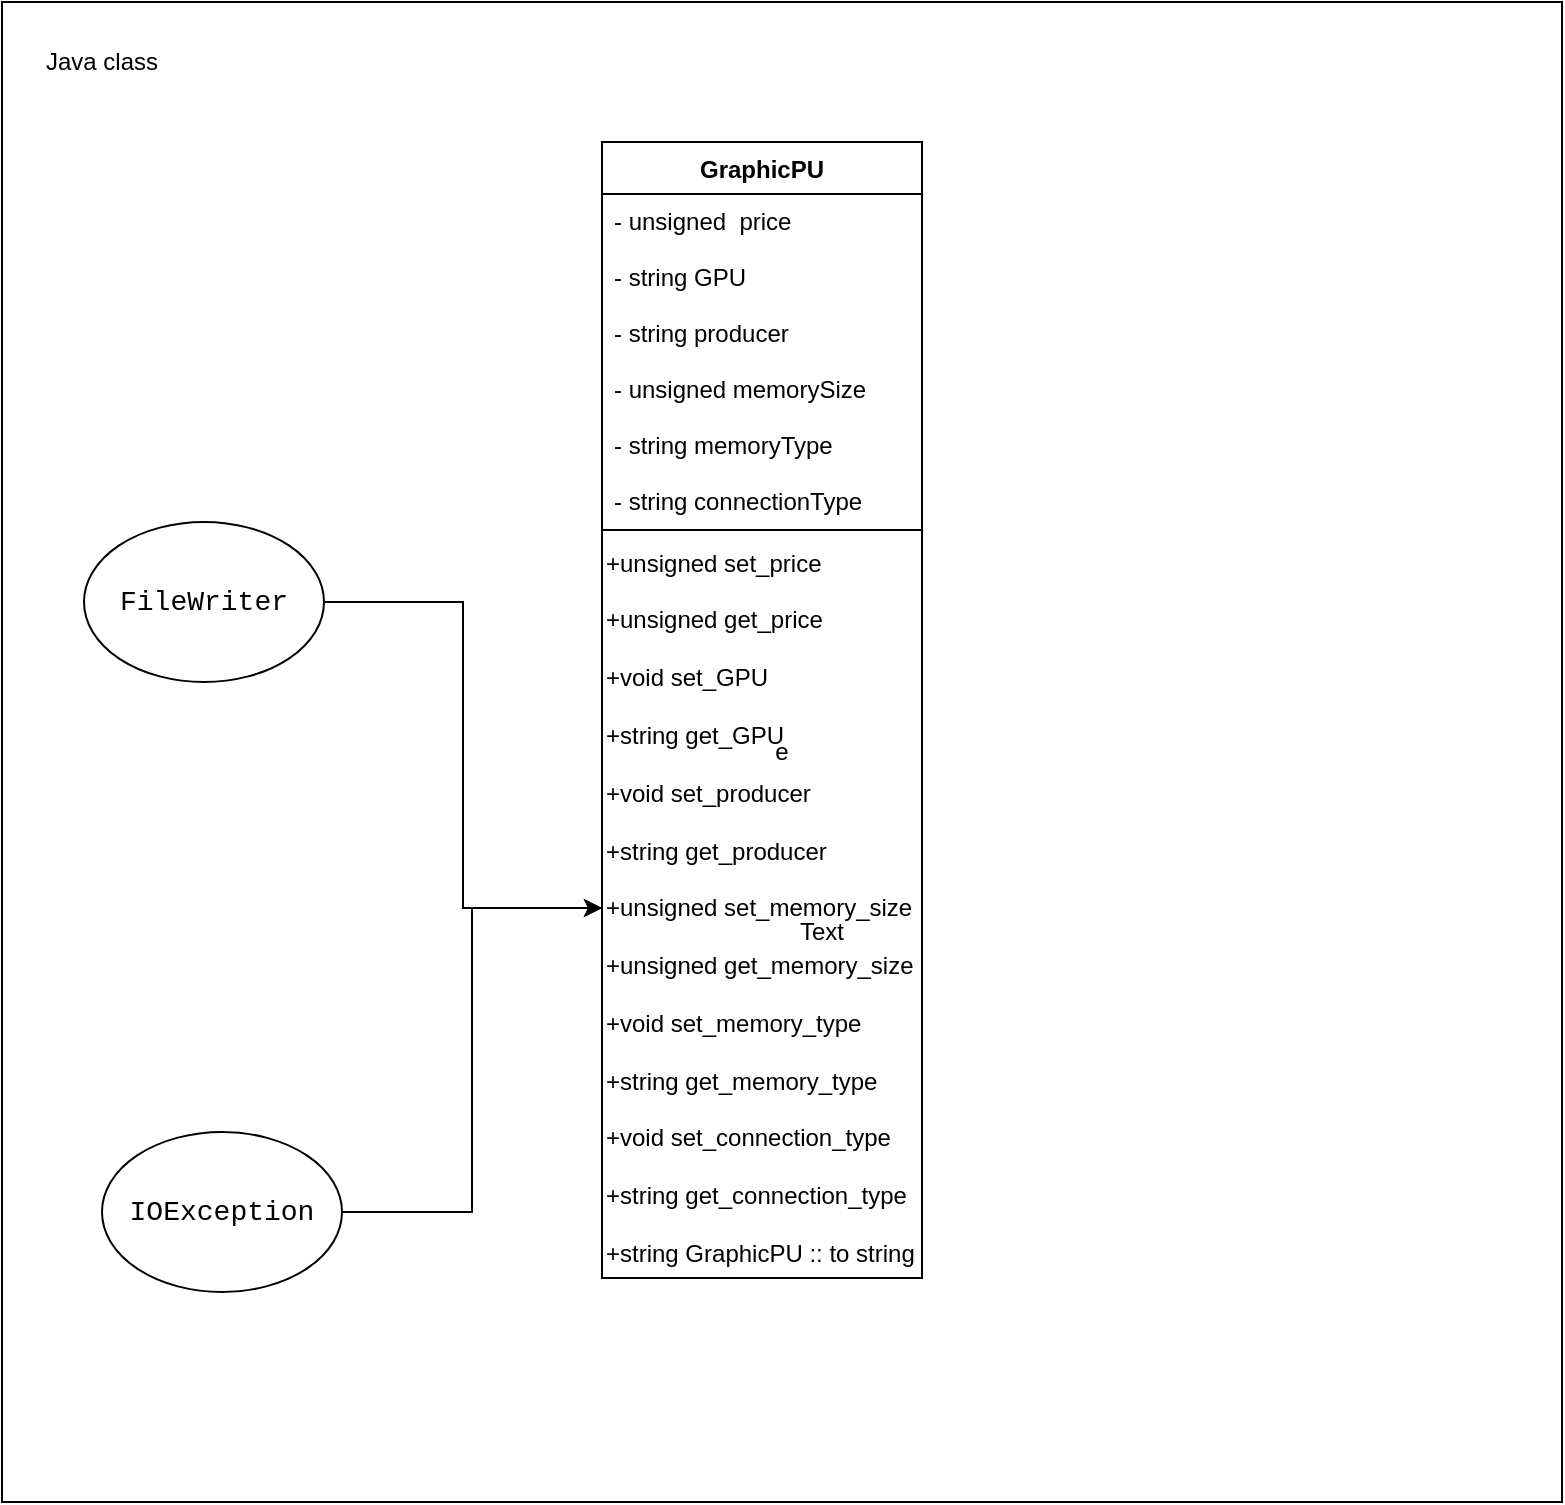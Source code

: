 <mxfile version="20.8.4" type="device"><diagram id="_JMDNCFbrh6s_jxA3eEi" name="Page-1"><mxGraphModel dx="2901" dy="1156" grid="1" gridSize="10" guides="1" tooltips="1" connect="1" arrows="1" fold="1" page="1" pageScale="1" pageWidth="827" pageHeight="1169" math="0" shadow="0"><root><mxCell id="0"/><mxCell id="1" parent="0"/><mxCell id="g5JPkSWFOs_D7WcfRwLG-1" value="е" style="rounded=0;whiteSpace=wrap;html=1;" vertex="1" parent="1"><mxGeometry x="-820" y="20" width="780" height="750" as="geometry"/></mxCell><mxCell id="AfM9OcuKI8aE-NQCO5EN-1" value="GraphicPU&#10;" style="swimlane;fontStyle=1;align=center;verticalAlign=top;childLayout=stackLayout;horizontal=1;startSize=26;horizontalStack=0;resizeParent=1;resizeParentMax=0;resizeLast=0;collapsible=1;marginBottom=0;" parent="1" vertex="1"><mxGeometry x="-520" y="90" width="160" height="568" as="geometry"/></mxCell><mxCell id="AfM9OcuKI8aE-NQCO5EN-2" value="- unsigned  price&#10;&#10;- string GPU&#10;&#10;- string producer&#10;&#10;- unsigned memorySize&#10;&#10;- string memoryType&#10;&#10;- string connectionType&#10; " style="text;strokeColor=none;fillColor=none;align=left;verticalAlign=top;spacingLeft=4;spacingRight=4;overflow=hidden;rotatable=0;points=[[0,0.5],[1,0.5]];portConstraint=eastwest;" parent="AfM9OcuKI8aE-NQCO5EN-1" vertex="1"><mxGeometry y="26" width="160" height="164" as="geometry"/></mxCell><mxCell id="AfM9OcuKI8aE-NQCO5EN-3" value="" style="line;strokeWidth=1;fillColor=none;align=left;verticalAlign=middle;spacingTop=-1;spacingLeft=3;spacingRight=3;rotatable=0;labelPosition=right;points=[];portConstraint=eastwest;strokeColor=inherit;" parent="AfM9OcuKI8aE-NQCO5EN-1" vertex="1"><mxGeometry y="190" width="160" height="8" as="geometry"/></mxCell><mxCell id="s0T8VlJ_Fb2o2GEsuDkI-6" value="+unsigned set_price&lt;br&gt;&lt;br&gt;+unsigned get_price&lt;br&gt;&lt;br&gt;+void set_GPU&lt;br&gt;&lt;br&gt;+string get_GPU&lt;br&gt;&lt;br&gt;+void set_producer&lt;br&gt;&lt;br&gt;+string get_producer&lt;br&gt;&lt;br&gt;+unsigned set_memory_size&lt;br&gt;&lt;br&gt;+unsigned get_memory_size&lt;br&gt;&lt;br&gt;+void set_memory_type&lt;br&gt;&lt;br&gt;+string get_memory_type&lt;br&gt;&lt;br&gt;+void set_connection_type&lt;br&gt;&lt;br&gt;+string get_connection_type&lt;br&gt;&lt;br&gt;+string GraphicPU :: to string" style="text;html=1;strokeColor=none;fillColor=none;align=left;verticalAlign=middle;whiteSpace=wrap;rounded=0;" parent="AfM9OcuKI8aE-NQCO5EN-1" vertex="1"><mxGeometry y="198" width="160" height="370" as="geometry"/></mxCell><mxCell id="g5JPkSWFOs_D7WcfRwLG-2" value="Text" style="text;html=1;strokeColor=none;fillColor=none;align=center;verticalAlign=middle;whiteSpace=wrap;rounded=0;" vertex="1" parent="1"><mxGeometry x="-440" y="470" width="60" height="30" as="geometry"/></mxCell><mxCell id="g5JPkSWFOs_D7WcfRwLG-3" value="Java class&lt;br&gt;" style="text;html=1;strokeColor=none;fillColor=none;align=center;verticalAlign=middle;whiteSpace=wrap;rounded=0;" vertex="1" parent="1"><mxGeometry x="-820" y="20" width="100" height="60" as="geometry"/></mxCell><mxCell id="g5JPkSWFOs_D7WcfRwLG-5" style="edgeStyle=orthogonalEdgeStyle;rounded=0;orthogonalLoop=1;jettySize=auto;html=1;" edge="1" parent="1" source="g5JPkSWFOs_D7WcfRwLG-4" target="s0T8VlJ_Fb2o2GEsuDkI-6"><mxGeometry relative="1" as="geometry"/></mxCell><mxCell id="g5JPkSWFOs_D7WcfRwLG-4" value="&lt;div style=&quot;font-family: Consolas, &amp;quot;Courier New&amp;quot;, monospace; font-size: 14px; line-height: 19px;&quot;&gt;&lt;span style=&quot;background-color: rgb(255, 255, 255);&quot;&gt;&lt;font color=&quot;#030303&quot;&gt;FileWriter&lt;/font&gt;&lt;/span&gt;&lt;/div&gt;" style="ellipse;whiteSpace=wrap;html=1;fontColor=#FCFCFC;" vertex="1" parent="1"><mxGeometry x="-779" y="280" width="120" height="80" as="geometry"/></mxCell><mxCell id="g5JPkSWFOs_D7WcfRwLG-7" style="edgeStyle=orthogonalEdgeStyle;rounded=0;orthogonalLoop=1;jettySize=auto;html=1;" edge="1" parent="1" source="g5JPkSWFOs_D7WcfRwLG-6" target="s0T8VlJ_Fb2o2GEsuDkI-6"><mxGeometry relative="1" as="geometry"/></mxCell><mxCell id="g5JPkSWFOs_D7WcfRwLG-6" value="&lt;div style=&quot;font-family: Consolas, &amp;quot;Courier New&amp;quot;, monospace; font-size: 14px; line-height: 19px;&quot;&gt;&lt;span style=&quot;background-color: rgb(255, 255, 255);&quot;&gt;IOException&lt;/span&gt;&lt;/div&gt;" style="ellipse;whiteSpace=wrap;html=1;" vertex="1" parent="1"><mxGeometry x="-770" y="585" width="120" height="80" as="geometry"/></mxCell></root></mxGraphModel></diagram></mxfile>
